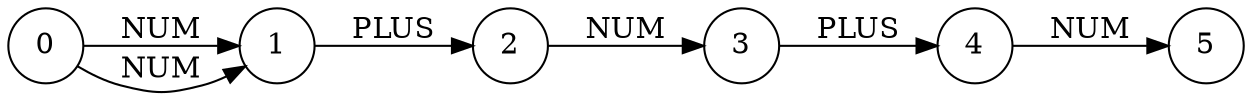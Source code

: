 digraph g
{
rankdir = LR
node [shape = circle]
0->1[label="NUM"]
0->1[label="NUM"]
1->2[label="PLUS"]
2->3[label="NUM"]
3->4[label="PLUS"]
4->5[label="NUM"]
}
